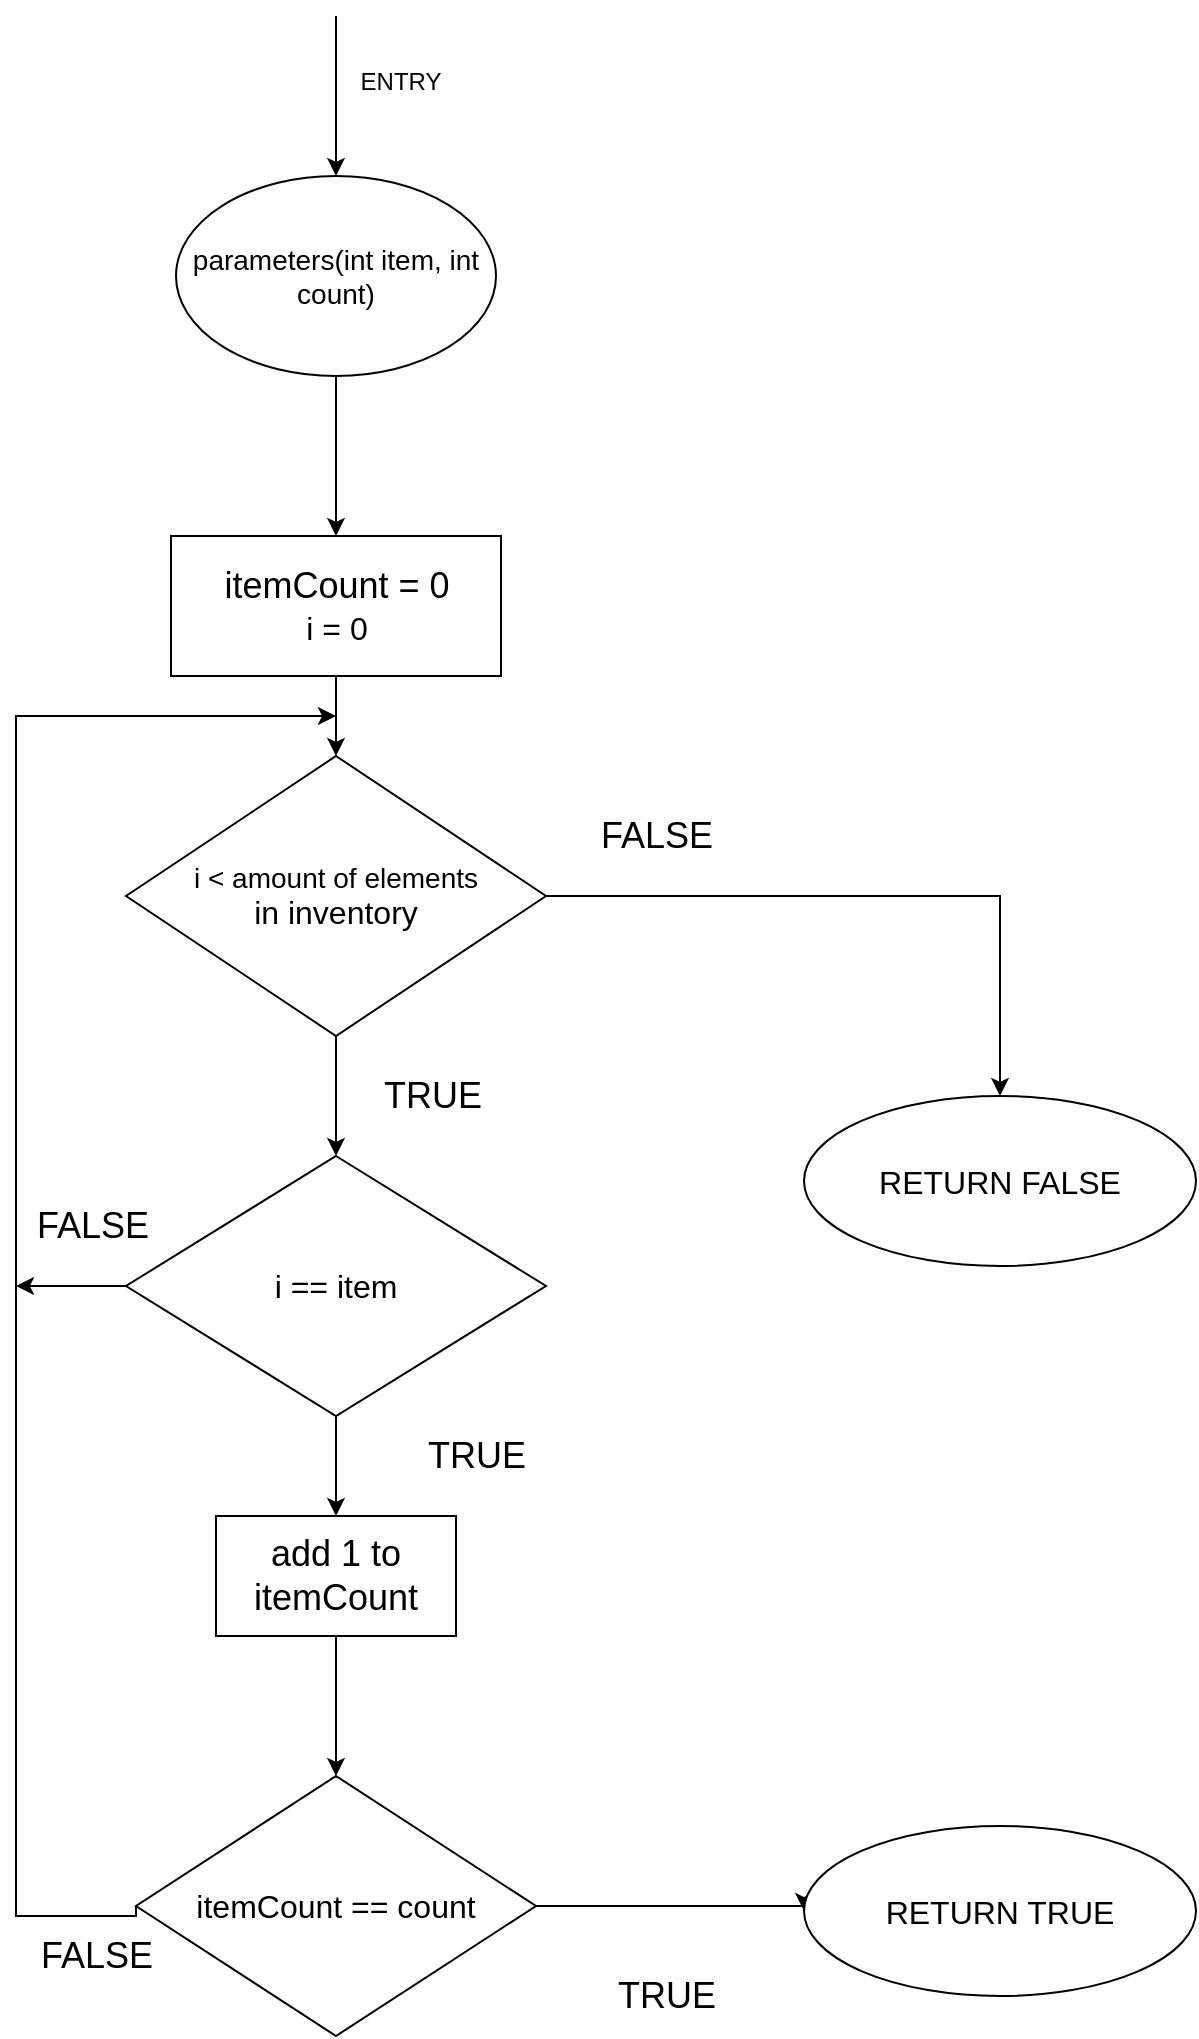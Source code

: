 <mxfile version="21.8.2" type="device">
  <diagram id="C5RBs43oDa-KdzZeNtuy" name="Page-1">
    <mxGraphModel dx="1898" dy="862" grid="1" gridSize="10" guides="1" tooltips="1" connect="1" arrows="1" fold="1" page="1" pageScale="1" pageWidth="827" pageHeight="1169" math="0" shadow="0">
      <root>
        <mxCell id="WIyWlLk6GJQsqaUBKTNV-0" />
        <mxCell id="WIyWlLk6GJQsqaUBKTNV-1" parent="WIyWlLk6GJQsqaUBKTNV-0" />
        <mxCell id="GRbMy3bL4gG7srACkzMk-0" value="ENTRY" style="text;html=1;align=center;verticalAlign=middle;resizable=0;points=[];autosize=1;strokeColor=none;fillColor=none;" vertex="1" parent="WIyWlLk6GJQsqaUBKTNV-1">
          <mxGeometry x="177" y="108" width="70" height="30" as="geometry" />
        </mxCell>
        <mxCell id="GRbMy3bL4gG7srACkzMk-34" value="" style="edgeStyle=orthogonalEdgeStyle;rounded=0;orthogonalLoop=1;jettySize=auto;html=1;" edge="1" parent="WIyWlLk6GJQsqaUBKTNV-1" source="GRbMy3bL4gG7srACkzMk-1" target="GRbMy3bL4gG7srACkzMk-33">
          <mxGeometry relative="1" as="geometry" />
        </mxCell>
        <mxCell id="GRbMy3bL4gG7srACkzMk-1" value="&lt;font style=&quot;font-size: 14px;&quot;&gt;parameters(int item, int count)&lt;/font&gt;" style="ellipse;whiteSpace=wrap;html=1;" vertex="1" parent="WIyWlLk6GJQsqaUBKTNV-1">
          <mxGeometry x="100" y="170" width="160" height="100" as="geometry" />
        </mxCell>
        <mxCell id="GRbMy3bL4gG7srACkzMk-2" value="" style="endArrow=classic;html=1;rounded=0;entryX=0.5;entryY=0;entryDx=0;entryDy=0;" edge="1" parent="WIyWlLk6GJQsqaUBKTNV-1" target="GRbMy3bL4gG7srACkzMk-1">
          <mxGeometry width="50" height="50" relative="1" as="geometry">
            <mxPoint x="180" y="90" as="sourcePoint" />
            <mxPoint x="440" y="420" as="targetPoint" />
          </mxGeometry>
        </mxCell>
        <mxCell id="GRbMy3bL4gG7srACkzMk-37" value="" style="edgeStyle=orthogonalEdgeStyle;rounded=0;orthogonalLoop=1;jettySize=auto;html=1;" edge="1" parent="WIyWlLk6GJQsqaUBKTNV-1" source="GRbMy3bL4gG7srACkzMk-33" target="GRbMy3bL4gG7srACkzMk-36">
          <mxGeometry relative="1" as="geometry" />
        </mxCell>
        <mxCell id="GRbMy3bL4gG7srACkzMk-33" value="&lt;div&gt;&lt;font style=&quot;font-size: 18px;&quot;&gt;itemCount = 0&lt;/font&gt;&lt;/div&gt;&lt;div&gt;&lt;font size=&quot;3&quot;&gt;i = 0&lt;/font&gt;&lt;br&gt;&lt;/div&gt;" style="rounded=0;whiteSpace=wrap;html=1;" vertex="1" parent="WIyWlLk6GJQsqaUBKTNV-1">
          <mxGeometry x="97.5" y="350" width="165" height="70" as="geometry" />
        </mxCell>
        <mxCell id="GRbMy3bL4gG7srACkzMk-39" value="" style="edgeStyle=orthogonalEdgeStyle;rounded=0;orthogonalLoop=1;jettySize=auto;html=1;" edge="1" parent="WIyWlLk6GJQsqaUBKTNV-1" source="GRbMy3bL4gG7srACkzMk-36" target="GRbMy3bL4gG7srACkzMk-38">
          <mxGeometry relative="1" as="geometry" />
        </mxCell>
        <mxCell id="GRbMy3bL4gG7srACkzMk-47" style="edgeStyle=orthogonalEdgeStyle;rounded=0;orthogonalLoop=1;jettySize=auto;html=1;entryX=0.5;entryY=0;entryDx=0;entryDy=0;" edge="1" parent="WIyWlLk6GJQsqaUBKTNV-1" source="GRbMy3bL4gG7srACkzMk-36" target="GRbMy3bL4gG7srACkzMk-45">
          <mxGeometry relative="1" as="geometry" />
        </mxCell>
        <mxCell id="GRbMy3bL4gG7srACkzMk-36" value="&lt;div&gt;&lt;font style=&quot;font-size: 14px;&quot;&gt;i &amp;lt; amount of elements&lt;/font&gt;&lt;/div&gt;&lt;div&gt;&lt;font size=&quot;3&quot;&gt;in inventory&lt;br&gt;&lt;/font&gt;&lt;/div&gt;" style="rhombus;whiteSpace=wrap;html=1;" vertex="1" parent="WIyWlLk6GJQsqaUBKTNV-1">
          <mxGeometry x="75" y="460" width="210" height="140" as="geometry" />
        </mxCell>
        <mxCell id="GRbMy3bL4gG7srACkzMk-41" value="" style="edgeStyle=orthogonalEdgeStyle;rounded=0;orthogonalLoop=1;jettySize=auto;html=1;" edge="1" parent="WIyWlLk6GJQsqaUBKTNV-1" source="GRbMy3bL4gG7srACkzMk-38" target="GRbMy3bL4gG7srACkzMk-40">
          <mxGeometry relative="1" as="geometry" />
        </mxCell>
        <mxCell id="GRbMy3bL4gG7srACkzMk-49" style="edgeStyle=orthogonalEdgeStyle;rounded=0;orthogonalLoop=1;jettySize=auto;html=1;" edge="1" parent="WIyWlLk6GJQsqaUBKTNV-1" source="GRbMy3bL4gG7srACkzMk-38">
          <mxGeometry relative="1" as="geometry">
            <mxPoint x="20" y="725" as="targetPoint" />
          </mxGeometry>
        </mxCell>
        <mxCell id="GRbMy3bL4gG7srACkzMk-38" value="&lt;font size=&quot;3&quot;&gt;i == item&lt;br&gt;&lt;/font&gt;" style="rhombus;whiteSpace=wrap;html=1;" vertex="1" parent="WIyWlLk6GJQsqaUBKTNV-1">
          <mxGeometry x="75" y="660" width="210" height="130" as="geometry" />
        </mxCell>
        <mxCell id="GRbMy3bL4gG7srACkzMk-43" value="" style="edgeStyle=orthogonalEdgeStyle;rounded=0;orthogonalLoop=1;jettySize=auto;html=1;" edge="1" parent="WIyWlLk6GJQsqaUBKTNV-1" source="GRbMy3bL4gG7srACkzMk-40" target="GRbMy3bL4gG7srACkzMk-42">
          <mxGeometry relative="1" as="geometry" />
        </mxCell>
        <mxCell id="GRbMy3bL4gG7srACkzMk-40" value="&lt;font style=&quot;font-size: 18px;&quot;&gt;add 1 to itemCount&lt;/font&gt;" style="rounded=0;whiteSpace=wrap;html=1;" vertex="1" parent="WIyWlLk6GJQsqaUBKTNV-1">
          <mxGeometry x="120" y="840" width="120" height="60" as="geometry" />
        </mxCell>
        <mxCell id="GRbMy3bL4gG7srACkzMk-46" style="edgeStyle=orthogonalEdgeStyle;rounded=0;orthogonalLoop=1;jettySize=auto;html=1;entryX=0;entryY=0.5;entryDx=0;entryDy=0;" edge="1" parent="WIyWlLk6GJQsqaUBKTNV-1" source="GRbMy3bL4gG7srACkzMk-42" target="GRbMy3bL4gG7srACkzMk-44">
          <mxGeometry relative="1" as="geometry">
            <Array as="points">
              <mxPoint x="414" y="1035" />
            </Array>
          </mxGeometry>
        </mxCell>
        <mxCell id="GRbMy3bL4gG7srACkzMk-48" style="edgeStyle=orthogonalEdgeStyle;rounded=0;orthogonalLoop=1;jettySize=auto;html=1;exitX=0;exitY=0.5;exitDx=0;exitDy=0;" edge="1" parent="WIyWlLk6GJQsqaUBKTNV-1" source="GRbMy3bL4gG7srACkzMk-42">
          <mxGeometry relative="1" as="geometry">
            <mxPoint x="180" y="440" as="targetPoint" />
            <mxPoint x="40" y="1040" as="sourcePoint" />
            <Array as="points">
              <mxPoint x="80" y="1040" />
              <mxPoint x="20" y="1040" />
              <mxPoint x="20" y="440" />
            </Array>
          </mxGeometry>
        </mxCell>
        <mxCell id="GRbMy3bL4gG7srACkzMk-42" value="&lt;font size=&quot;3&quot;&gt;itemCount == count&lt;br&gt;&lt;/font&gt;" style="rhombus;whiteSpace=wrap;html=1;" vertex="1" parent="WIyWlLk6GJQsqaUBKTNV-1">
          <mxGeometry x="80" y="970" width="200" height="130" as="geometry" />
        </mxCell>
        <mxCell id="GRbMy3bL4gG7srACkzMk-44" value="&lt;font size=&quot;3&quot;&gt;RETURN TRUE&lt;br&gt;&lt;/font&gt;" style="ellipse;whiteSpace=wrap;html=1;" vertex="1" parent="WIyWlLk6GJQsqaUBKTNV-1">
          <mxGeometry x="414" y="995" width="196" height="85" as="geometry" />
        </mxCell>
        <mxCell id="GRbMy3bL4gG7srACkzMk-45" value="&lt;font size=&quot;3&quot;&gt;RETURN FALSE&lt;br&gt;&lt;/font&gt;" style="ellipse;whiteSpace=wrap;html=1;" vertex="1" parent="WIyWlLk6GJQsqaUBKTNV-1">
          <mxGeometry x="414" y="630" width="196" height="85" as="geometry" />
        </mxCell>
        <mxCell id="GRbMy3bL4gG7srACkzMk-50" value="&lt;font style=&quot;font-size: 18px;&quot;&gt;TRUE&lt;/font&gt;" style="text;html=1;align=center;verticalAlign=middle;resizable=0;points=[];autosize=1;strokeColor=none;fillColor=none;" vertex="1" parent="WIyWlLk6GJQsqaUBKTNV-1">
          <mxGeometry x="192.5" y="610" width="70" height="40" as="geometry" />
        </mxCell>
        <mxCell id="GRbMy3bL4gG7srACkzMk-51" value="&lt;font style=&quot;font-size: 18px;&quot;&gt;TRUE&lt;/font&gt;" style="text;html=1;align=center;verticalAlign=middle;resizable=0;points=[];autosize=1;strokeColor=none;fillColor=none;" vertex="1" parent="WIyWlLk6GJQsqaUBKTNV-1">
          <mxGeometry x="215" y="790" width="70" height="40" as="geometry" />
        </mxCell>
        <mxCell id="GRbMy3bL4gG7srACkzMk-52" value="&lt;font style=&quot;font-size: 18px;&quot;&gt;TRUE&lt;/font&gt;" style="text;html=1;align=center;verticalAlign=middle;resizable=0;points=[];autosize=1;strokeColor=none;fillColor=none;" vertex="1" parent="WIyWlLk6GJQsqaUBKTNV-1">
          <mxGeometry x="310" y="1060" width="70" height="40" as="geometry" />
        </mxCell>
        <mxCell id="GRbMy3bL4gG7srACkzMk-53" value="&lt;font style=&quot;font-size: 18px;&quot;&gt;FALSE&lt;/font&gt;" style="text;html=1;align=center;verticalAlign=middle;resizable=0;points=[];autosize=1;strokeColor=none;fillColor=none;" vertex="1" parent="WIyWlLk6GJQsqaUBKTNV-1">
          <mxGeometry x="20" y="1040" width="80" height="40" as="geometry" />
        </mxCell>
        <mxCell id="GRbMy3bL4gG7srACkzMk-54" value="&lt;font style=&quot;font-size: 18px;&quot;&gt;FALSE&lt;/font&gt;" style="text;html=1;align=center;verticalAlign=middle;resizable=0;points=[];autosize=1;strokeColor=none;fillColor=none;" vertex="1" parent="WIyWlLk6GJQsqaUBKTNV-1">
          <mxGeometry x="300" y="480" width="80" height="40" as="geometry" />
        </mxCell>
        <mxCell id="GRbMy3bL4gG7srACkzMk-55" value="&lt;font style=&quot;font-size: 18px;&quot;&gt;FALSE&lt;/font&gt;" style="text;html=1;align=center;verticalAlign=middle;resizable=0;points=[];autosize=1;strokeColor=none;fillColor=none;" vertex="1" parent="WIyWlLk6GJQsqaUBKTNV-1">
          <mxGeometry x="17.5" y="675" width="80" height="40" as="geometry" />
        </mxCell>
      </root>
    </mxGraphModel>
  </diagram>
</mxfile>
